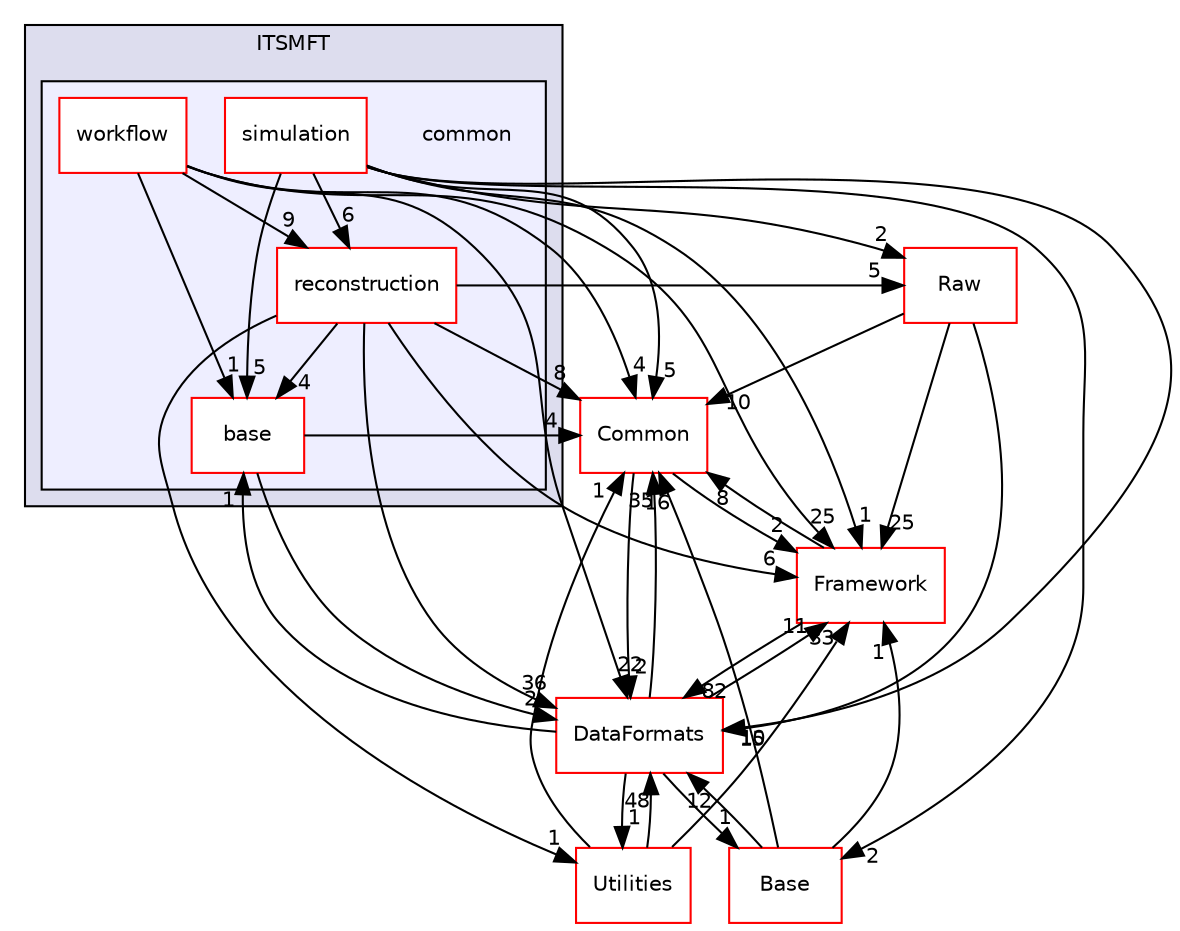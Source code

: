 digraph "/home/travis/build/AliceO2Group/AliceO2/Detectors/ITSMFT/common" {
  bgcolor=transparent;
  compound=true
  node [ fontsize="10", fontname="Helvetica"];
  edge [ labelfontsize="10", labelfontname="Helvetica"];
  subgraph clusterdir_1306292b77b40360479b729ac9ee7efe {
    graph [ bgcolor="#ddddee", pencolor="black", label="ITSMFT" fontname="Helvetica", fontsize="10", URL="dir_1306292b77b40360479b729ac9ee7efe.html"]
  subgraph clusterdir_85bf31a2e8d306e7598ffcb73f8df6bf {
    graph [ bgcolor="#eeeeff", pencolor="black", label="" URL="dir_85bf31a2e8d306e7598ffcb73f8df6bf.html"];
    dir_85bf31a2e8d306e7598ffcb73f8df6bf [shape=plaintext label="common"];
    dir_7c9998090bca7c4aa89c05dd66fe73f5 [shape=box label="base" color="red" fillcolor="white" style="filled" URL="dir_7c9998090bca7c4aa89c05dd66fe73f5.html"];
    dir_2174d8cbbd82d5c404dd04814f845a3a [shape=box label="reconstruction" color="red" fillcolor="white" style="filled" URL="dir_2174d8cbbd82d5c404dd04814f845a3a.html"];
    dir_948e043a2a9c0d8c3d26178da976c005 [shape=box label="simulation" color="red" fillcolor="white" style="filled" URL="dir_948e043a2a9c0d8c3d26178da976c005.html"];
    dir_cd7d5e2598ca22d0234e65e7e58f6fe3 [shape=box label="workflow" color="red" fillcolor="white" style="filled" URL="dir_cd7d5e2598ca22d0234e65e7e58f6fe3.html"];
  }
  }
  dir_4ab6b4cc6a7edbff49100e9123df213f [shape=box label="Common" color="red" URL="dir_4ab6b4cc6a7edbff49100e9123df213f.html"];
  dir_b05a5fa85f84bfc9013183c9d87f9a36 [shape=box label="Utilities" color="red" URL="dir_b05a5fa85f84bfc9013183c9d87f9a36.html"];
  dir_37c90836491b695b472bf98d1be8336b [shape=box label="Base" color="red" URL="dir_37c90836491b695b472bf98d1be8336b.html"];
  dir_bcbb2cf9a3d3d83e5515c82071a07177 [shape=box label="Framework" color="red" URL="dir_bcbb2cf9a3d3d83e5515c82071a07177.html"];
  dir_26637d1bd82229bc9ed97f7e706be743 [shape=box label="Raw" color="red" URL="dir_26637d1bd82229bc9ed97f7e706be743.html"];
  dir_2171f7ec022c5423887b07c69b2f5b48 [shape=box label="DataFormats" color="red" URL="dir_2171f7ec022c5423887b07c69b2f5b48.html"];
  dir_2174d8cbbd82d5c404dd04814f845a3a->dir_4ab6b4cc6a7edbff49100e9123df213f [headlabel="8", labeldistance=1.5 headhref="dir_000361_000027.html"];
  dir_2174d8cbbd82d5c404dd04814f845a3a->dir_b05a5fa85f84bfc9013183c9d87f9a36 [headlabel="1", labeldistance=1.5 headhref="dir_000361_000572.html"];
  dir_2174d8cbbd82d5c404dd04814f845a3a->dir_7c9998090bca7c4aa89c05dd66fe73f5 [headlabel="4", labeldistance=1.5 headhref="dir_000361_000476.html"];
  dir_2174d8cbbd82d5c404dd04814f845a3a->dir_bcbb2cf9a3d3d83e5515c82071a07177 [headlabel="6", labeldistance=1.5 headhref="dir_000361_000013.html"];
  dir_2174d8cbbd82d5c404dd04814f845a3a->dir_26637d1bd82229bc9ed97f7e706be743 [headlabel="5", labeldistance=1.5 headhref="dir_000361_000576.html"];
  dir_2174d8cbbd82d5c404dd04814f845a3a->dir_2171f7ec022c5423887b07c69b2f5b48 [headlabel="36", labeldistance=1.5 headhref="dir_000361_000076.html"];
  dir_cd7d5e2598ca22d0234e65e7e58f6fe3->dir_2174d8cbbd82d5c404dd04814f845a3a [headlabel="9", labeldistance=1.5 headhref="dir_000490_000361.html"];
  dir_cd7d5e2598ca22d0234e65e7e58f6fe3->dir_4ab6b4cc6a7edbff49100e9123df213f [headlabel="4", labeldistance=1.5 headhref="dir_000490_000027.html"];
  dir_cd7d5e2598ca22d0234e65e7e58f6fe3->dir_7c9998090bca7c4aa89c05dd66fe73f5 [headlabel="1", labeldistance=1.5 headhref="dir_000490_000476.html"];
  dir_cd7d5e2598ca22d0234e65e7e58f6fe3->dir_bcbb2cf9a3d3d83e5515c82071a07177 [headlabel="25", labeldistance=1.5 headhref="dir_000490_000013.html"];
  dir_cd7d5e2598ca22d0234e65e7e58f6fe3->dir_2171f7ec022c5423887b07c69b2f5b48 [headlabel="22", labeldistance=1.5 headhref="dir_000490_000076.html"];
  dir_4ab6b4cc6a7edbff49100e9123df213f->dir_bcbb2cf9a3d3d83e5515c82071a07177 [headlabel="2", labeldistance=1.5 headhref="dir_000027_000013.html"];
  dir_4ab6b4cc6a7edbff49100e9123df213f->dir_2171f7ec022c5423887b07c69b2f5b48 [headlabel="2", labeldistance=1.5 headhref="dir_000027_000076.html"];
  dir_b05a5fa85f84bfc9013183c9d87f9a36->dir_4ab6b4cc6a7edbff49100e9123df213f [headlabel="1", labeldistance=1.5 headhref="dir_000572_000027.html"];
  dir_b05a5fa85f84bfc9013183c9d87f9a36->dir_bcbb2cf9a3d3d83e5515c82071a07177 [headlabel="33", labeldistance=1.5 headhref="dir_000572_000013.html"];
  dir_b05a5fa85f84bfc9013183c9d87f9a36->dir_2171f7ec022c5423887b07c69b2f5b48 [headlabel="48", labeldistance=1.5 headhref="dir_000572_000076.html"];
  dir_37c90836491b695b472bf98d1be8336b->dir_4ab6b4cc6a7edbff49100e9123df213f [headlabel="16", labeldistance=1.5 headhref="dir_000274_000027.html"];
  dir_37c90836491b695b472bf98d1be8336b->dir_bcbb2cf9a3d3d83e5515c82071a07177 [headlabel="1", labeldistance=1.5 headhref="dir_000274_000013.html"];
  dir_37c90836491b695b472bf98d1be8336b->dir_2171f7ec022c5423887b07c69b2f5b48 [headlabel="12", labeldistance=1.5 headhref="dir_000274_000076.html"];
  dir_7c9998090bca7c4aa89c05dd66fe73f5->dir_4ab6b4cc6a7edbff49100e9123df213f [headlabel="4", labeldistance=1.5 headhref="dir_000476_000027.html"];
  dir_7c9998090bca7c4aa89c05dd66fe73f5->dir_2171f7ec022c5423887b07c69b2f5b48 [headlabel="2", labeldistance=1.5 headhref="dir_000476_000076.html"];
  dir_948e043a2a9c0d8c3d26178da976c005->dir_2174d8cbbd82d5c404dd04814f845a3a [headlabel="6", labeldistance=1.5 headhref="dir_000062_000361.html"];
  dir_948e043a2a9c0d8c3d26178da976c005->dir_4ab6b4cc6a7edbff49100e9123df213f [headlabel="5", labeldistance=1.5 headhref="dir_000062_000027.html"];
  dir_948e043a2a9c0d8c3d26178da976c005->dir_37c90836491b695b472bf98d1be8336b [headlabel="2", labeldistance=1.5 headhref="dir_000062_000274.html"];
  dir_948e043a2a9c0d8c3d26178da976c005->dir_7c9998090bca7c4aa89c05dd66fe73f5 [headlabel="5", labeldistance=1.5 headhref="dir_000062_000476.html"];
  dir_948e043a2a9c0d8c3d26178da976c005->dir_bcbb2cf9a3d3d83e5515c82071a07177 [headlabel="1", labeldistance=1.5 headhref="dir_000062_000013.html"];
  dir_948e043a2a9c0d8c3d26178da976c005->dir_26637d1bd82229bc9ed97f7e706be743 [headlabel="2", labeldistance=1.5 headhref="dir_000062_000576.html"];
  dir_948e043a2a9c0d8c3d26178da976c005->dir_2171f7ec022c5423887b07c69b2f5b48 [headlabel="10", labeldistance=1.5 headhref="dir_000062_000076.html"];
  dir_bcbb2cf9a3d3d83e5515c82071a07177->dir_4ab6b4cc6a7edbff49100e9123df213f [headlabel="8", labeldistance=1.5 headhref="dir_000013_000027.html"];
  dir_bcbb2cf9a3d3d83e5515c82071a07177->dir_2171f7ec022c5423887b07c69b2f5b48 [headlabel="82", labeldistance=1.5 headhref="dir_000013_000076.html"];
  dir_26637d1bd82229bc9ed97f7e706be743->dir_4ab6b4cc6a7edbff49100e9123df213f [headlabel="10", labeldistance=1.5 headhref="dir_000576_000027.html"];
  dir_26637d1bd82229bc9ed97f7e706be743->dir_bcbb2cf9a3d3d83e5515c82071a07177 [headlabel="25", labeldistance=1.5 headhref="dir_000576_000013.html"];
  dir_26637d1bd82229bc9ed97f7e706be743->dir_2171f7ec022c5423887b07c69b2f5b48 [headlabel="15", labeldistance=1.5 headhref="dir_000576_000076.html"];
  dir_2171f7ec022c5423887b07c69b2f5b48->dir_4ab6b4cc6a7edbff49100e9123df213f [headlabel="35", labeldistance=1.5 headhref="dir_000076_000027.html"];
  dir_2171f7ec022c5423887b07c69b2f5b48->dir_b05a5fa85f84bfc9013183c9d87f9a36 [headlabel="1", labeldistance=1.5 headhref="dir_000076_000572.html"];
  dir_2171f7ec022c5423887b07c69b2f5b48->dir_37c90836491b695b472bf98d1be8336b [headlabel="1", labeldistance=1.5 headhref="dir_000076_000274.html"];
  dir_2171f7ec022c5423887b07c69b2f5b48->dir_7c9998090bca7c4aa89c05dd66fe73f5 [headlabel="1", labeldistance=1.5 headhref="dir_000076_000476.html"];
  dir_2171f7ec022c5423887b07c69b2f5b48->dir_bcbb2cf9a3d3d83e5515c82071a07177 [headlabel="11", labeldistance=1.5 headhref="dir_000076_000013.html"];
}
